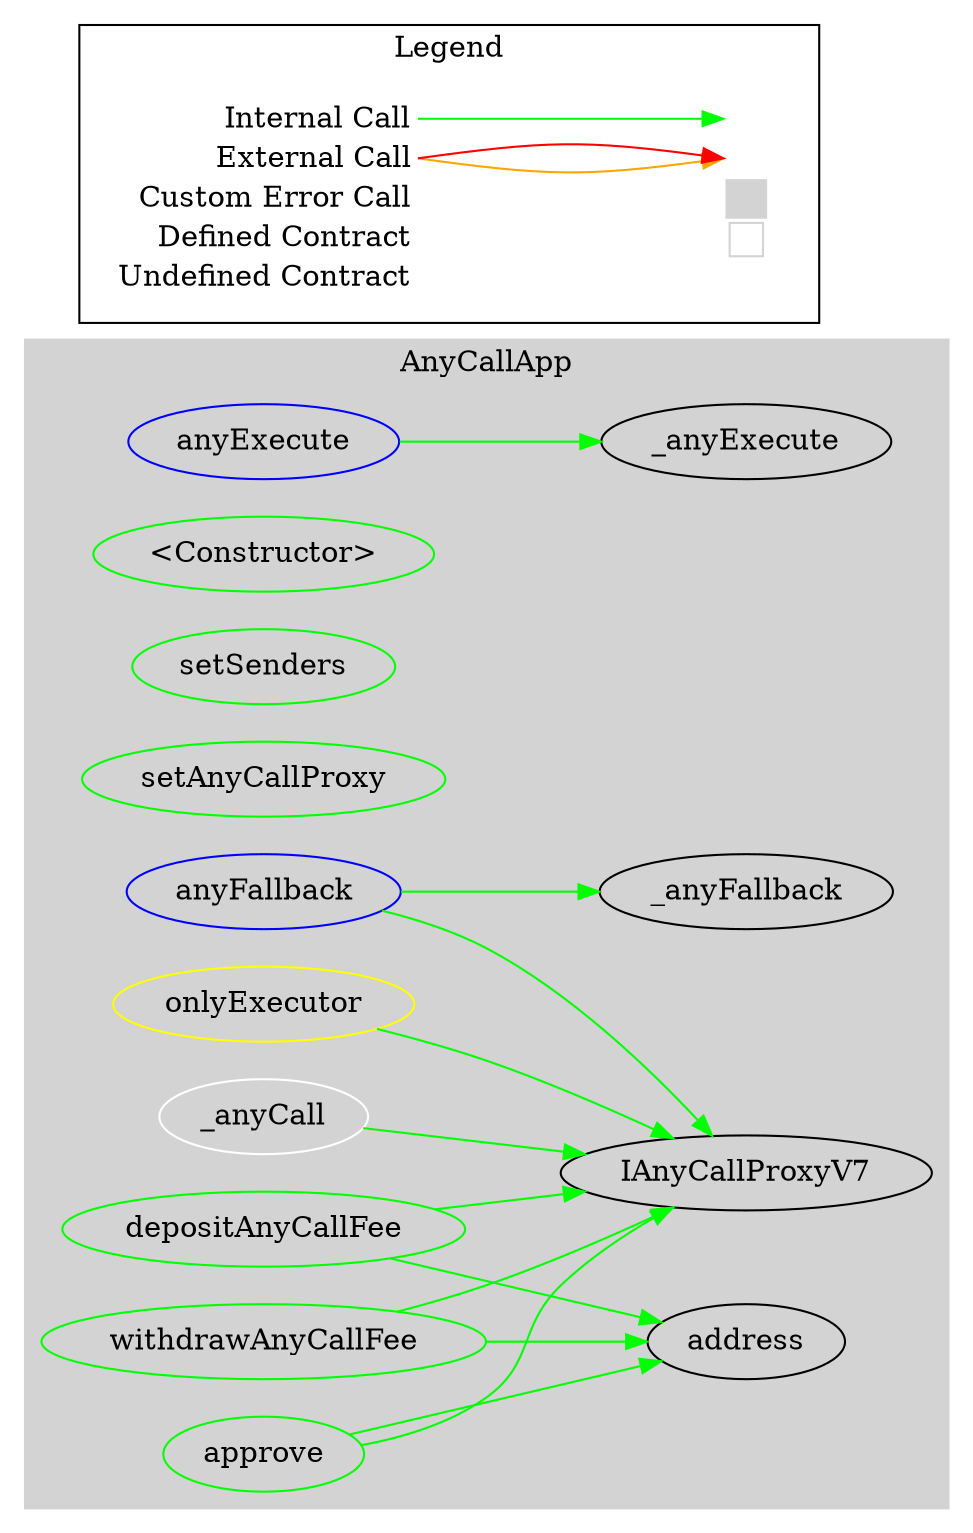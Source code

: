 digraph G {
  graph [ ratio = "auto", page = "100", compound =true ];
subgraph "clusterAnyCallApp" {
  graph [ label = "AnyCallApp", color = "lightgray", style = "filled", bgcolor = "lightgray" ];
  "AnyCallApp.onlyExecutor" [ label = "onlyExecutor", color = "yellow" ];
  "AnyCallApp.<Constructor>" [ label = "<Constructor>", color = "green" ];
  "AnyCallApp.setSenders" [ label = "setSenders", color = "green" ];
  "AnyCallApp.setAnyCallProxy" [ label = "setAnyCallProxy", color = "green" ];
  "AnyCallApp._anyExecute" [ label = "_anyExecute" ];
  "AnyCallApp.anyExecute" [ label = "anyExecute", color = "blue" ];
  "AnyCallApp._anyCall" [ label = "_anyCall", color = "white" ];
  "AnyCallApp._anyFallback" [ label = "_anyFallback" ];
  "AnyCallApp.anyFallback" [ label = "anyFallback", color = "blue" ];
  "AnyCallApp.depositAnyCallFee" [ label = "depositAnyCallFee", color = "green" ];
  "AnyCallApp.withdrawAnyCallFee" [ label = "withdrawAnyCallFee", color = "green" ];
  "AnyCallApp.approve" [ label = "approve", color = "green" ];
  "AnyCallApp.IAnyCallProxyV7" [ label = "IAnyCallProxyV7" ];
  "AnyCallApp.address" [ label = "address" ];
}

  "AnyCallApp.onlyExecutor";
  "AnyCallApp.IAnyCallProxyV7";
  "AnyCallApp.anyExecute";
  "AnyCallApp._anyExecute";
  "AnyCallApp._anyCall";
  "AnyCallApp.anyFallback";
  "AnyCallApp._anyFallback";
  "AnyCallApp.depositAnyCallFee";
  "AnyCallApp.address";
  "AnyCallApp.withdrawAnyCallFee";
  "AnyCallApp.approve";
  "AnyCallApp.onlyExecutor" -> "AnyCallApp.IAnyCallProxyV7" [ color = "green" ];
  "AnyCallApp.anyExecute" -> "AnyCallApp._anyExecute" [ color = "green" ];
  "AnyCallApp._anyCall" -> "AnyCallApp.IAnyCallProxyV7" [ color = "green" ];
  "AnyCallApp.anyFallback" -> "AnyCallApp.IAnyCallProxyV7" [ color = "green" ];
  "AnyCallApp.anyFallback" -> "AnyCallApp._anyFallback" [ color = "green" ];
  "AnyCallApp.depositAnyCallFee" -> "AnyCallApp.IAnyCallProxyV7" [ color = "green" ];
  "AnyCallApp.depositAnyCallFee" -> "AnyCallApp.address" [ color = "green" ];
  "AnyCallApp.withdrawAnyCallFee" -> "AnyCallApp.IAnyCallProxyV7" [ color = "green" ];
  "AnyCallApp.withdrawAnyCallFee" -> "AnyCallApp.address" [ color = "green" ];
  "AnyCallApp.approve" -> "AnyCallApp.IAnyCallProxyV7" [ color = "green" ];
  "AnyCallApp.approve" -> "AnyCallApp.address" [ color = "green" ];


rankdir=LR
node [shape=plaintext]
subgraph cluster_01 { 
label = "Legend";
key [label=<<table border="0" cellpadding="2" cellspacing="0" cellborder="0">
  <tr><td align="right" port="i1">Internal Call</td></tr>
  <tr><td align="right" port="i2">External Call</td></tr>
  <tr><td align="right" port="i2">Custom Error Call</td></tr>
  <tr><td align="right" port="i3">Defined Contract</td></tr>
  <tr><td align="right" port="i4">Undefined Contract</td></tr>
  </table>>]
key2 [label=<<table border="0" cellpadding="2" cellspacing="0" cellborder="0">
  <tr><td port="i1">&nbsp;&nbsp;&nbsp;</td></tr>
  <tr><td port="i2">&nbsp;&nbsp;&nbsp;</td></tr>
  <tr><td port="i3" bgcolor="lightgray">&nbsp;&nbsp;&nbsp;</td></tr>
  <tr><td port="i4">
    <table border="1" cellborder="0" cellspacing="0" cellpadding="7" color="lightgray">
      <tr>
       <td></td>
      </tr>
     </table>
  </td></tr>
  </table>>]
key:i1:e -> key2:i1:w [color="green"]
key:i2:e -> key2:i2:w [color="orange"]
key:i2:e -> key2:i2:w [color="red"]
}
}

